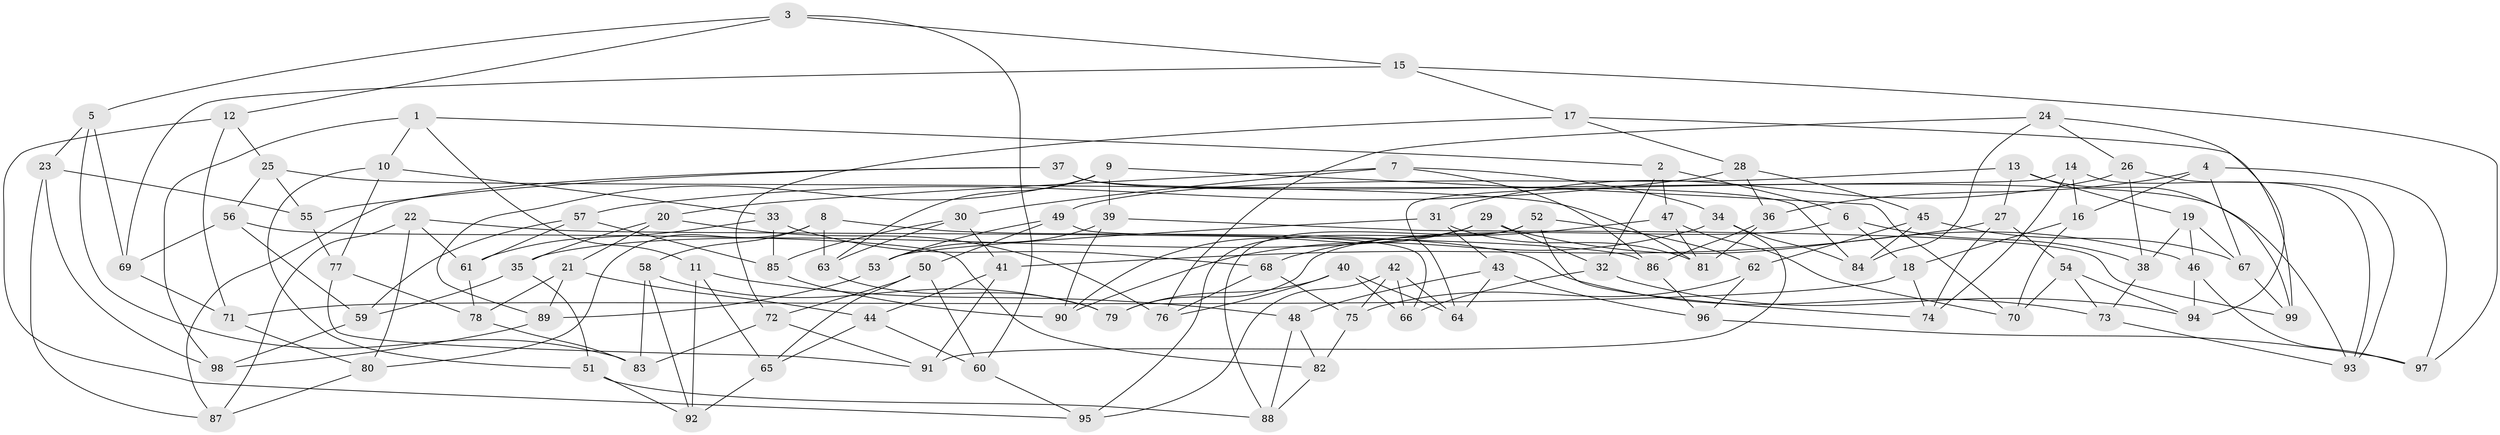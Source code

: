 // Generated by graph-tools (version 1.1) at 2025/26/03/09/25 03:26:56]
// undirected, 99 vertices, 198 edges
graph export_dot {
graph [start="1"]
  node [color=gray90,style=filled];
  1;
  2;
  3;
  4;
  5;
  6;
  7;
  8;
  9;
  10;
  11;
  12;
  13;
  14;
  15;
  16;
  17;
  18;
  19;
  20;
  21;
  22;
  23;
  24;
  25;
  26;
  27;
  28;
  29;
  30;
  31;
  32;
  33;
  34;
  35;
  36;
  37;
  38;
  39;
  40;
  41;
  42;
  43;
  44;
  45;
  46;
  47;
  48;
  49;
  50;
  51;
  52;
  53;
  54;
  55;
  56;
  57;
  58;
  59;
  60;
  61;
  62;
  63;
  64;
  65;
  66;
  67;
  68;
  69;
  70;
  71;
  72;
  73;
  74;
  75;
  76;
  77;
  78;
  79;
  80;
  81;
  82;
  83;
  84;
  85;
  86;
  87;
  88;
  89;
  90;
  91;
  92;
  93;
  94;
  95;
  96;
  97;
  98;
  99;
  1 -- 2;
  1 -- 98;
  1 -- 10;
  1 -- 11;
  2 -- 6;
  2 -- 32;
  2 -- 47;
  3 -- 15;
  3 -- 5;
  3 -- 60;
  3 -- 12;
  4 -- 36;
  4 -- 97;
  4 -- 16;
  4 -- 67;
  5 -- 23;
  5 -- 69;
  5 -- 83;
  6 -- 79;
  6 -- 38;
  6 -- 18;
  7 -- 30;
  7 -- 86;
  7 -- 20;
  7 -- 34;
  8 -- 73;
  8 -- 58;
  8 -- 80;
  8 -- 63;
  9 -- 89;
  9 -- 39;
  9 -- 70;
  9 -- 63;
  10 -- 51;
  10 -- 77;
  10 -- 33;
  11 -- 92;
  11 -- 65;
  11 -- 48;
  12 -- 95;
  12 -- 71;
  12 -- 25;
  13 -- 27;
  13 -- 99;
  13 -- 19;
  13 -- 49;
  14 -- 74;
  14 -- 16;
  14 -- 93;
  14 -- 64;
  15 -- 17;
  15 -- 97;
  15 -- 69;
  16 -- 18;
  16 -- 70;
  17 -- 28;
  17 -- 99;
  17 -- 72;
  18 -- 74;
  18 -- 71;
  19 -- 67;
  19 -- 46;
  19 -- 38;
  20 -- 21;
  20 -- 76;
  20 -- 35;
  21 -- 89;
  21 -- 78;
  21 -- 44;
  22 -- 87;
  22 -- 80;
  22 -- 61;
  22 -- 86;
  23 -- 55;
  23 -- 98;
  23 -- 87;
  24 -- 76;
  24 -- 94;
  24 -- 26;
  24 -- 84;
  25 -- 55;
  25 -- 81;
  25 -- 56;
  26 -- 93;
  26 -- 38;
  26 -- 31;
  27 -- 54;
  27 -- 41;
  27 -- 74;
  28 -- 36;
  28 -- 45;
  28 -- 57;
  29 -- 35;
  29 -- 90;
  29 -- 46;
  29 -- 32;
  30 -- 85;
  30 -- 63;
  30 -- 41;
  31 -- 53;
  31 -- 43;
  31 -- 81;
  32 -- 94;
  32 -- 66;
  33 -- 85;
  33 -- 68;
  33 -- 61;
  34 -- 90;
  34 -- 91;
  34 -- 84;
  35 -- 59;
  35 -- 51;
  36 -- 86;
  36 -- 81;
  37 -- 87;
  37 -- 55;
  37 -- 84;
  37 -- 93;
  38 -- 73;
  39 -- 90;
  39 -- 99;
  39 -- 53;
  40 -- 76;
  40 -- 66;
  40 -- 64;
  40 -- 79;
  41 -- 91;
  41 -- 44;
  42 -- 95;
  42 -- 75;
  42 -- 64;
  42 -- 66;
  43 -- 96;
  43 -- 64;
  43 -- 48;
  44 -- 65;
  44 -- 60;
  45 -- 62;
  45 -- 84;
  45 -- 67;
  46 -- 94;
  46 -- 97;
  47 -- 68;
  47 -- 70;
  47 -- 81;
  48 -- 88;
  48 -- 82;
  49 -- 53;
  49 -- 66;
  49 -- 50;
  50 -- 72;
  50 -- 65;
  50 -- 60;
  51 -- 92;
  51 -- 88;
  52 -- 88;
  52 -- 74;
  52 -- 95;
  52 -- 62;
  53 -- 89;
  54 -- 94;
  54 -- 73;
  54 -- 70;
  55 -- 77;
  56 -- 59;
  56 -- 82;
  56 -- 69;
  57 -- 59;
  57 -- 85;
  57 -- 61;
  58 -- 83;
  58 -- 92;
  58 -- 79;
  59 -- 98;
  60 -- 95;
  61 -- 78;
  62 -- 96;
  62 -- 75;
  63 -- 79;
  65 -- 92;
  67 -- 99;
  68 -- 76;
  68 -- 75;
  69 -- 71;
  71 -- 80;
  72 -- 91;
  72 -- 83;
  73 -- 93;
  75 -- 82;
  77 -- 91;
  77 -- 78;
  78 -- 83;
  80 -- 87;
  82 -- 88;
  85 -- 90;
  86 -- 96;
  89 -- 98;
  96 -- 97;
}
